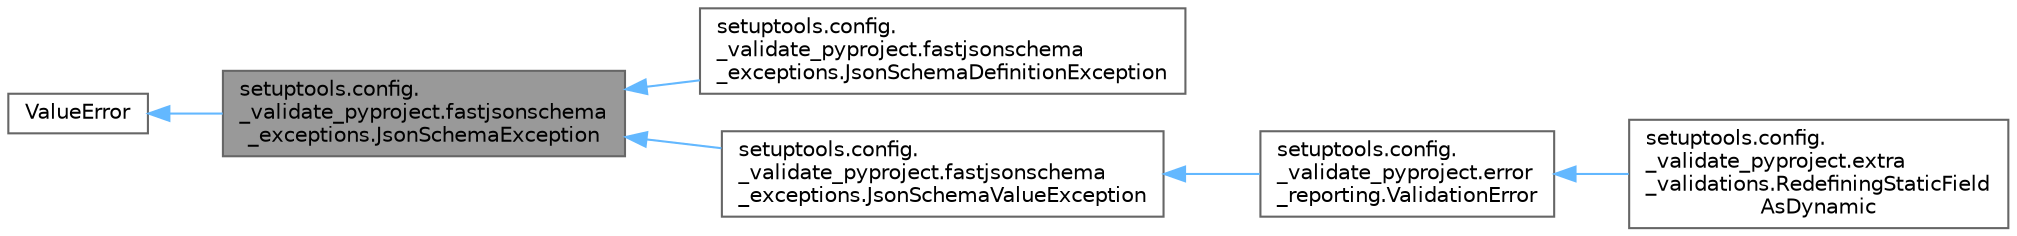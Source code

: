 digraph "setuptools.config._validate_pyproject.fastjsonschema_exceptions.JsonSchemaException"
{
 // LATEX_PDF_SIZE
  bgcolor="transparent";
  edge [fontname=Helvetica,fontsize=10,labelfontname=Helvetica,labelfontsize=10];
  node [fontname=Helvetica,fontsize=10,shape=box,height=0.2,width=0.4];
  rankdir="LR";
  Node1 [id="Node000001",label="setuptools.config.\l_validate_pyproject.fastjsonschema\l_exceptions.JsonSchemaException",height=0.2,width=0.4,color="gray40", fillcolor="grey60", style="filled", fontcolor="black",tooltip=" "];
  Node2 -> Node1 [id="edge1_Node000001_Node000002",dir="back",color="steelblue1",style="solid",tooltip=" "];
  Node2 [id="Node000002",label="ValueError",height=0.2,width=0.4,color="gray40", fillcolor="white", style="filled",tooltip=" "];
  Node1 -> Node3 [id="edge2_Node000001_Node000003",dir="back",color="steelblue1",style="solid",tooltip=" "];
  Node3 [id="Node000003",label="setuptools.config.\l_validate_pyproject.fastjsonschema\l_exceptions.JsonSchemaDefinitionException",height=0.2,width=0.4,color="gray40", fillcolor="white", style="filled",URL="$classsetuptools_1_1config_1_1__validate__pyproject_1_1fastjsonschema__exceptions_1_1_json_schema_definition_exception.html",tooltip=" "];
  Node1 -> Node4 [id="edge3_Node000001_Node000004",dir="back",color="steelblue1",style="solid",tooltip=" "];
  Node4 [id="Node000004",label="setuptools.config.\l_validate_pyproject.fastjsonschema\l_exceptions.JsonSchemaValueException",height=0.2,width=0.4,color="gray40", fillcolor="white", style="filled",URL="$classsetuptools_1_1config_1_1__validate__pyproject_1_1fastjsonschema__exceptions_1_1_json_schema_value_exception.html",tooltip=" "];
  Node4 -> Node5 [id="edge4_Node000004_Node000005",dir="back",color="steelblue1",style="solid",tooltip=" "];
  Node5 [id="Node000005",label="setuptools.config.\l_validate_pyproject.error\l_reporting.ValidationError",height=0.2,width=0.4,color="gray40", fillcolor="white", style="filled",URL="$classsetuptools_1_1config_1_1__validate__pyproject_1_1error__reporting_1_1_validation_error.html",tooltip=" "];
  Node5 -> Node6 [id="edge5_Node000005_Node000006",dir="back",color="steelblue1",style="solid",tooltip=" "];
  Node6 [id="Node000006",label="setuptools.config.\l_validate_pyproject.extra\l_validations.RedefiningStaticField\lAsDynamic",height=0.2,width=0.4,color="gray40", fillcolor="white", style="filled",URL="$classsetuptools_1_1config_1_1__validate__pyproject_1_1extra__validations_1_1_redefining_static_field_as_dynamic.html",tooltip=" "];
}
